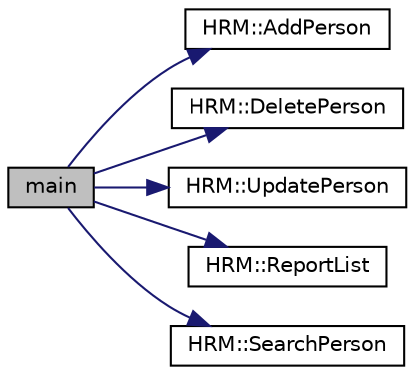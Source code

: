 digraph "main"
{
  edge [fontname="Helvetica",fontsize="10",labelfontname="Helvetica",labelfontsize="10"];
  node [fontname="Helvetica",fontsize="10",shape=record];
  rankdir="LR";
  Node1 [label="main",height=0.2,width=0.4,color="black", fillcolor="grey75", style="filled", fontcolor="black"];
  Node1 -> Node2 [color="midnightblue",fontsize="10",style="solid",fontname="Helvetica"];
  Node2 [label="HRM::AddPerson",height=0.2,width=0.4,color="black", fillcolor="white", style="filled",URL="$classHRM.html#ae6e340e84b8bece41f50eb138f10b6ef"];
  Node1 -> Node3 [color="midnightblue",fontsize="10",style="solid",fontname="Helvetica"];
  Node3 [label="HRM::DeletePerson",height=0.2,width=0.4,color="black", fillcolor="white", style="filled",URL="$classHRM.html#ad6fd617d1fb2fccb47c7ed93aa9b9d4d"];
  Node1 -> Node4 [color="midnightblue",fontsize="10",style="solid",fontname="Helvetica"];
  Node4 [label="HRM::UpdatePerson",height=0.2,width=0.4,color="black", fillcolor="white", style="filled",URL="$classHRM.html#a295019723e5d41b3cefe4982afa3f4b4"];
  Node1 -> Node5 [color="midnightblue",fontsize="10",style="solid",fontname="Helvetica"];
  Node5 [label="HRM::ReportList",height=0.2,width=0.4,color="black", fillcolor="white", style="filled",URL="$classHRM.html#ae1fb1f404ad529d8cc690be7b8d8430e"];
  Node1 -> Node6 [color="midnightblue",fontsize="10",style="solid",fontname="Helvetica"];
  Node6 [label="HRM::SearchPerson",height=0.2,width=0.4,color="black", fillcolor="white", style="filled",URL="$classHRM.html#af83289bb1e219ccf570122c689a01adc"];
}
